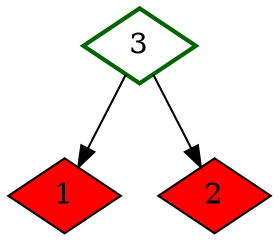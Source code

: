 digraph G {
	{
	node [shape=diamond, style=bold]
	3[color=darkgreen]
	}
	{
	node [shape=diamond, style=filled]
	1, 2 [fillcolor=grey]
	}
	{
	node [shape=box, width=0.5, height=0.3]
	
	}
	{
	node [shape=diamond, style=filled]
	1, 2 [fillcolor=red]
	}
3 -> 1, 2
	{rank=same;1;2}
	{rank=same;3}
}